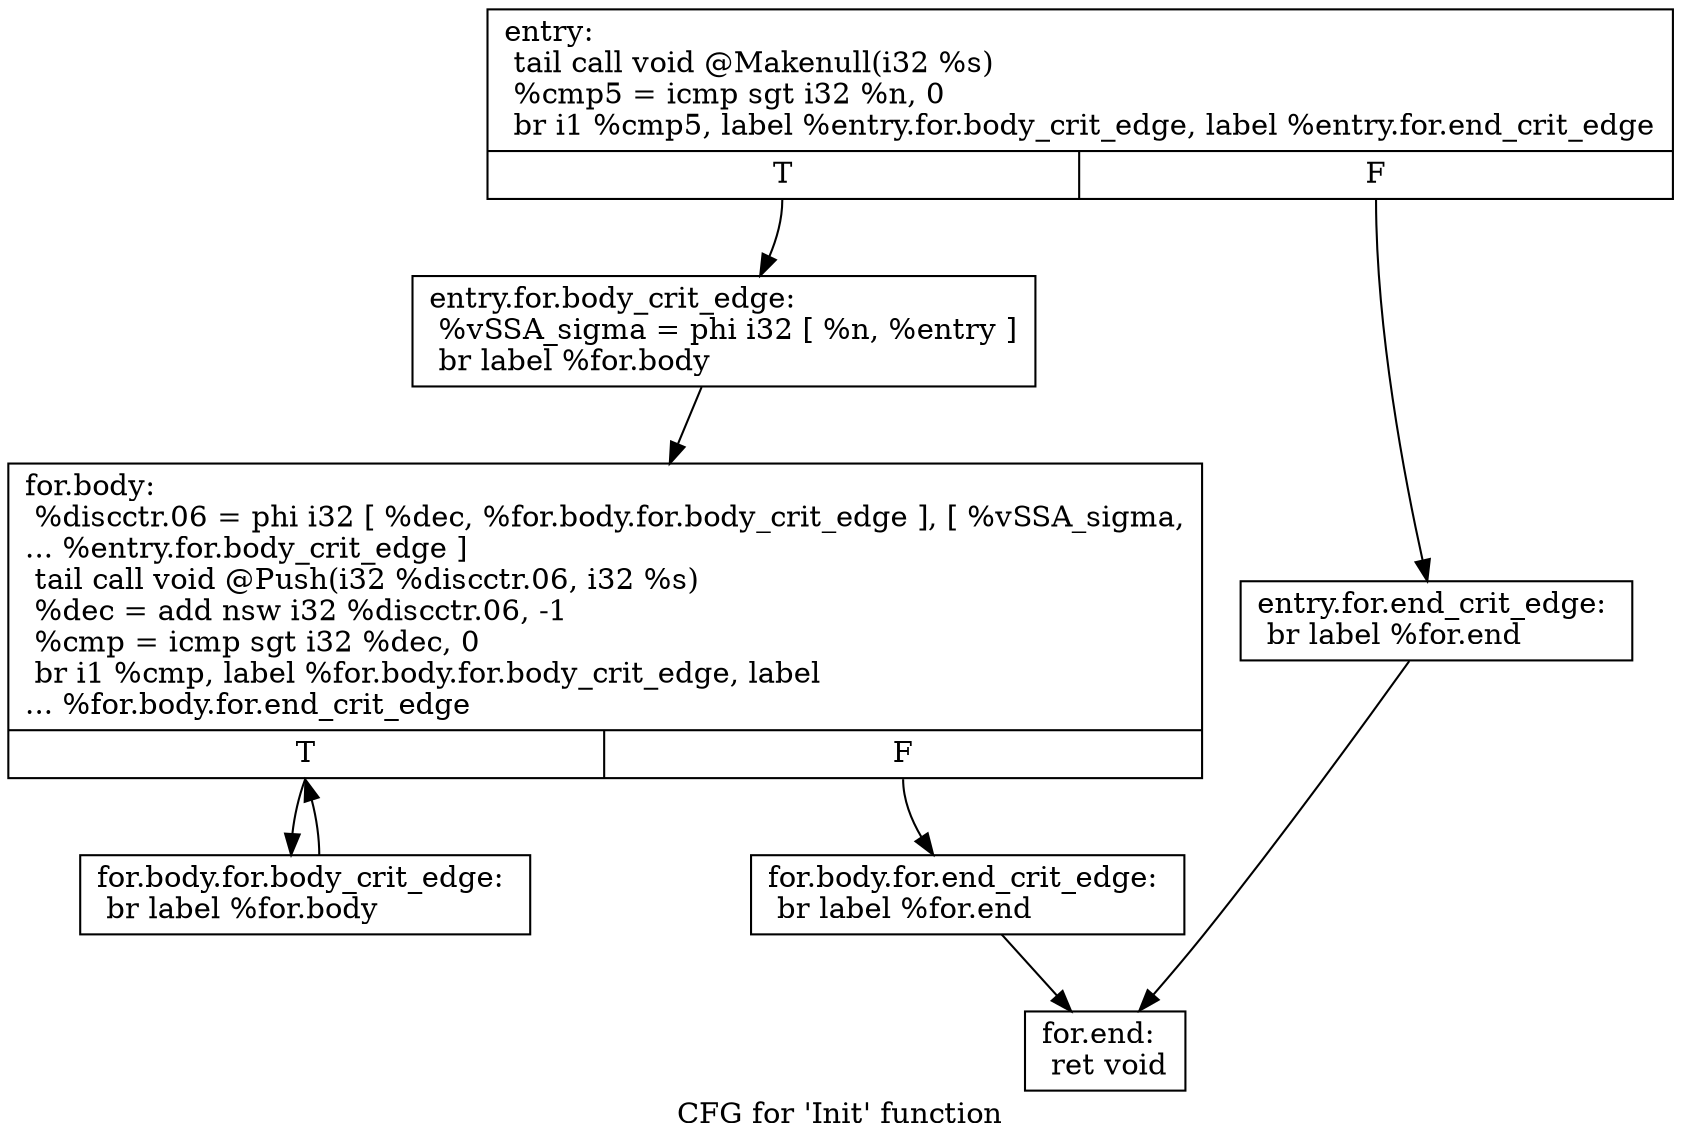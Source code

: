 digraph "CFG for 'Init' function" {
	label="CFG for 'Init' function";

	Node0x9611910 [shape=record,label="{entry:\l  tail call void @Makenull(i32 %s)\l  %cmp5 = icmp sgt i32 %n, 0\l  br i1 %cmp5, label %entry.for.body_crit_edge, label %entry.for.end_crit_edge\l|{<s0>T|<s1>F}}"];
	Node0x9611910:s0 -> Node0x9611c90;
	Node0x9611910:s1 -> Node0x9612bc0;
	Node0x9612bc0 [shape=record,label="{entry.for.end_crit_edge:                          \l  br label %for.end\l}"];
	Node0x9612bc0 -> Node0x9611dd0;
	Node0x9611c90 [shape=record,label="{entry.for.body_crit_edge:                         \l  %vSSA_sigma = phi i32 [ %n, %entry ]\l  br label %for.body\l}"];
	Node0x9611c90 -> Node0x9611ce0;
	Node0x9611ce0 [shape=record,label="{for.body:                                         \l  %discctr.06 = phi i32 [ %dec, %for.body.for.body_crit_edge ], [ %vSSA_sigma,\l... %entry.for.body_crit_edge ]\l  tail call void @Push(i32 %discctr.06, i32 %s)\l  %dec = add nsw i32 %discctr.06, -1\l  %cmp = icmp sgt i32 %dec, 0\l  br i1 %cmp, label %for.body.for.body_crit_edge, label\l... %for.body.for.end_crit_edge\l|{<s0>T|<s1>F}}"];
	Node0x9611ce0:s0 -> Node0x9611d80;
	Node0x9611ce0:s1 -> Node0x9611d30;
	Node0x9611d30 [shape=record,label="{for.body.for.end_crit_edge:                       \l  br label %for.end\l}"];
	Node0x9611d30 -> Node0x9611dd0;
	Node0x9611d80 [shape=record,label="{for.body.for.body_crit_edge:                      \l  br label %for.body\l}"];
	Node0x9611d80 -> Node0x9611ce0;
	Node0x9611dd0 [shape=record,label="{for.end:                                          \l  ret void\l}"];
}

